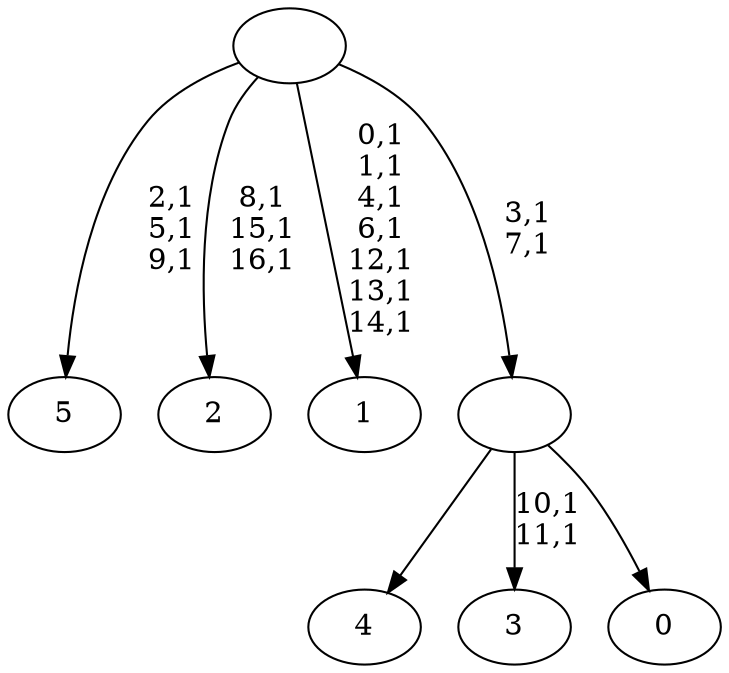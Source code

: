 digraph T {
	23 [label="5"]
	19 [label="4"]
	18 [label="3"]
	15 [label="2"]
	11 [label="1"]
	3 [label="0"]
	2 [label=""]
	0 [label=""]
	2 -> 18 [label="10,1\n11,1"]
	2 -> 19 [label=""]
	2 -> 3 [label=""]
	0 -> 2 [label="3,1\n7,1"]
	0 -> 11 [label="0,1\n1,1\n4,1\n6,1\n12,1\n13,1\n14,1"]
	0 -> 15 [label="8,1\n15,1\n16,1"]
	0 -> 23 [label="2,1\n5,1\n9,1"]
}
